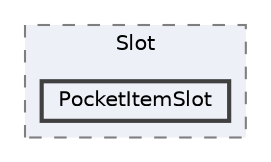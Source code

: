 digraph "002_UI/Slot/PocketItemSlot"
{
 // LATEX_PDF_SIZE
  bgcolor="transparent";
  edge [fontname=Helvetica,fontsize=10,labelfontname=Helvetica,labelfontsize=10];
  node [fontname=Helvetica,fontsize=10,shape=box,height=0.2,width=0.4];
  compound=true
  subgraph clusterdir_9e6bffc338342be11aadcbf8404e173b {
    graph [ bgcolor="#edf0f7", pencolor="grey50", label="Slot", fontname=Helvetica,fontsize=10 style="filled,dashed", URL="dir_9e6bffc338342be11aadcbf8404e173b.html",tooltip=""]
  dir_011cb71f487d8054366846cd6fe443b8 [label="PocketItemSlot", fillcolor="#edf0f7", color="grey25", style="filled,bold", URL="dir_011cb71f487d8054366846cd6fe443b8.html",tooltip=""];
  }
}
